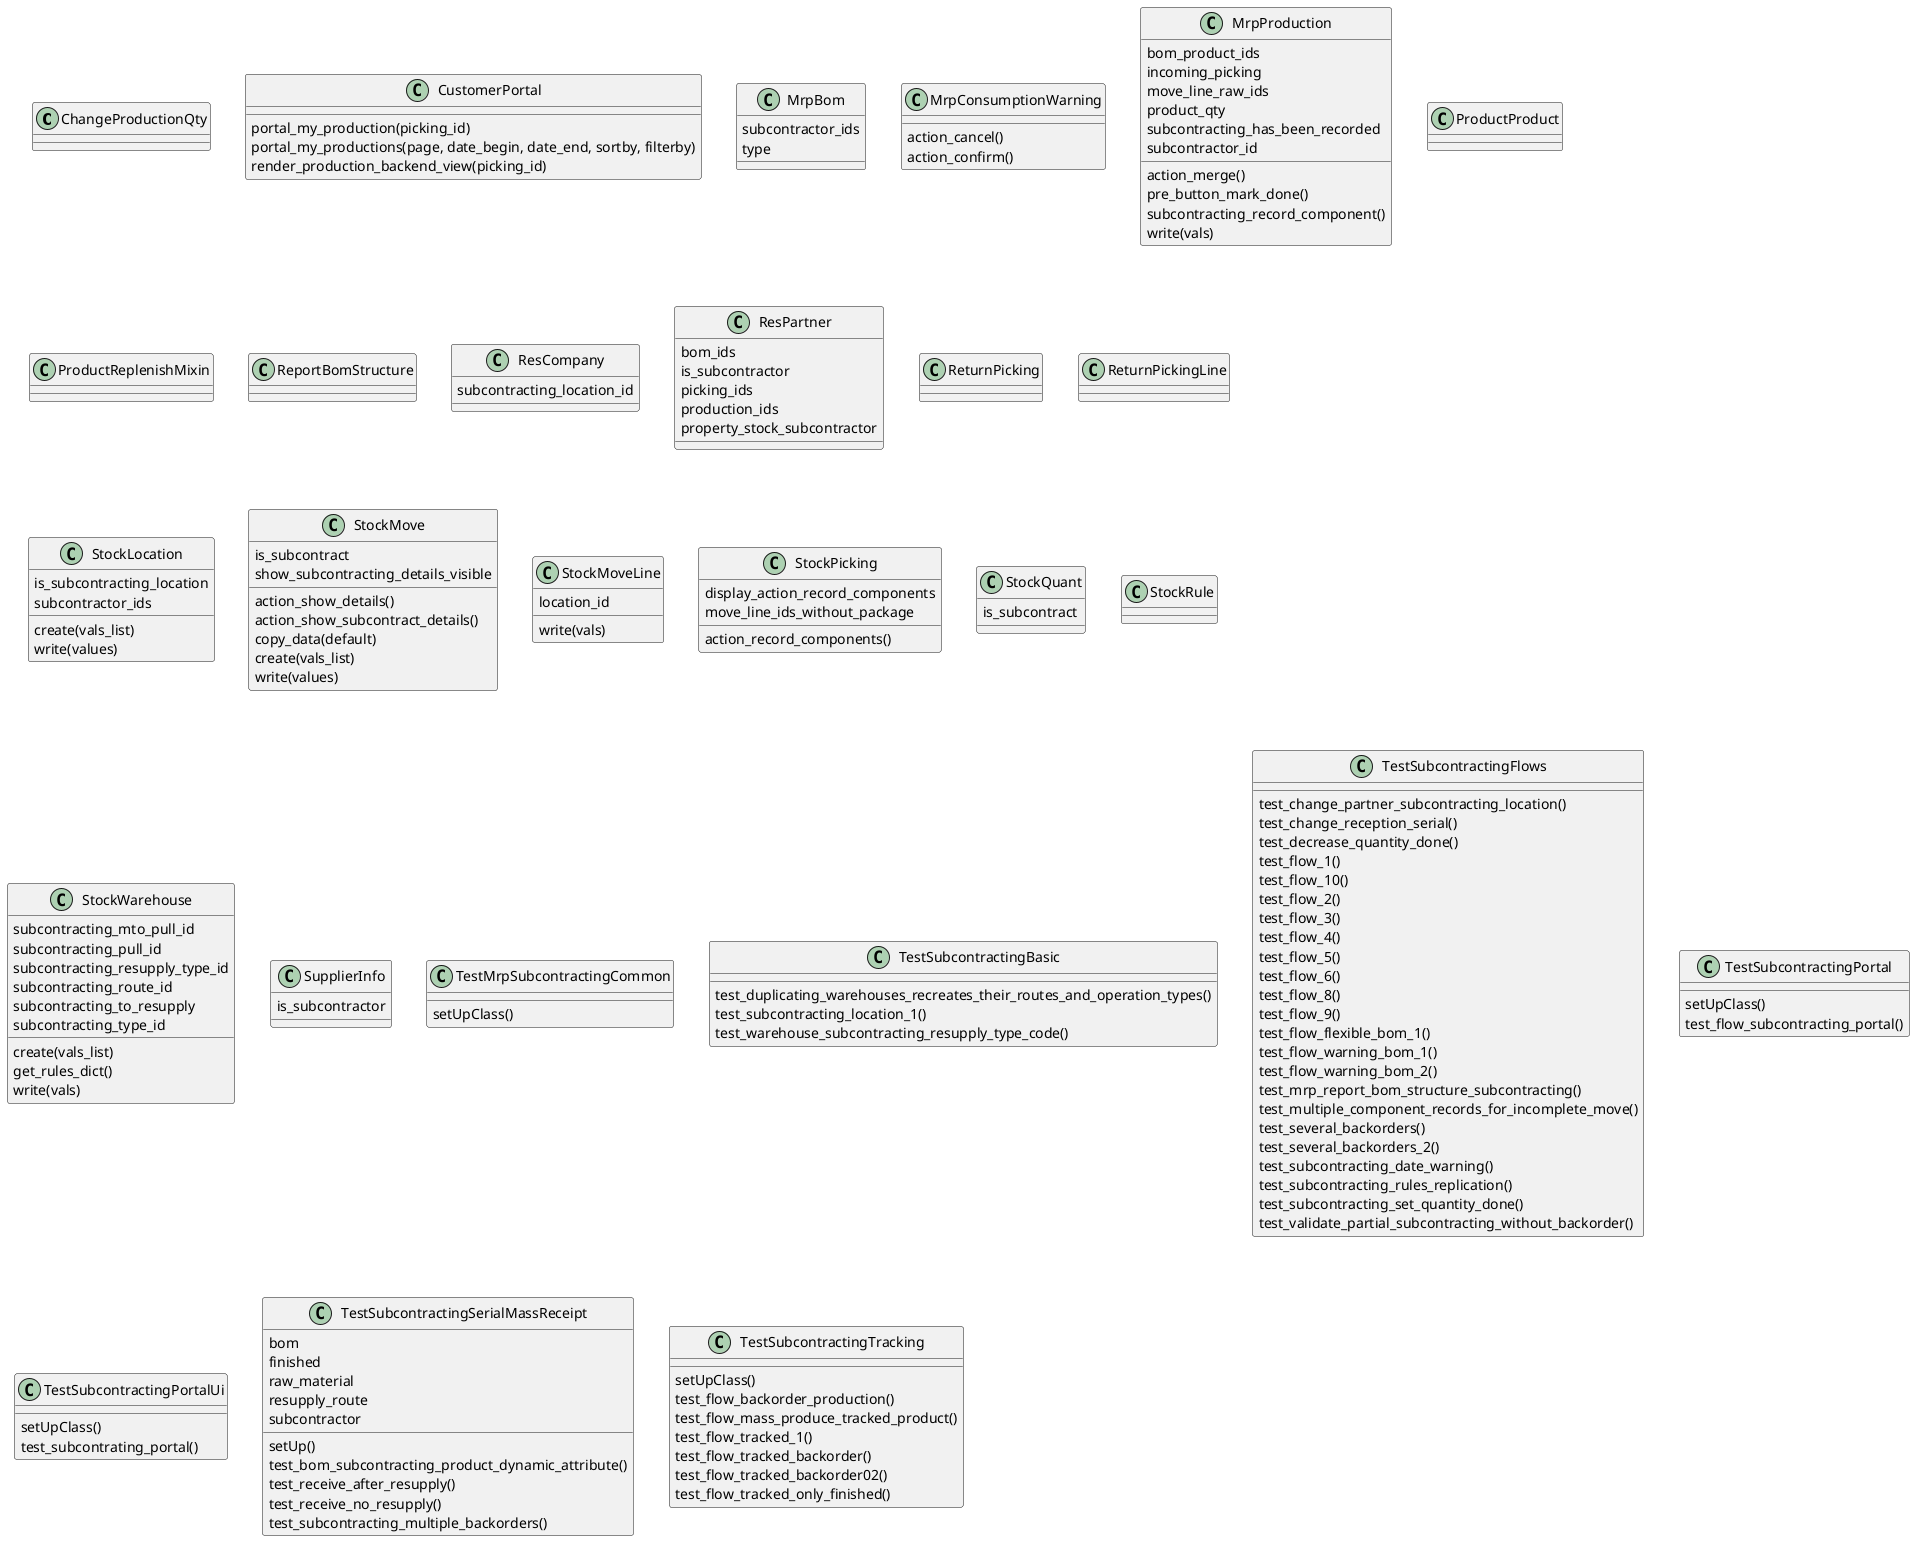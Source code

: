 @startuml classes_mrp_subcontracting
set namespaceSeparator none
class "ChangeProductionQty" as odoo_src.odoo.addons.mrp_subcontracting.wizard.change_production_qty.ChangeProductionQty {
}
class "CustomerPortal" as odoo_src.odoo.addons.mrp_subcontracting.controllers.portal.CustomerPortal {
  portal_my_production(picking_id)
  portal_my_productions(page, date_begin, date_end, sortby, filterby)
  render_production_backend_view(picking_id)
}
class "MrpBom" as odoo_src.odoo.addons.mrp_subcontracting.models.mrp_bom.MrpBom {
  subcontractor_ids
  type
}
class "MrpConsumptionWarning" as odoo_src.odoo.addons.mrp_subcontracting.wizard.mrp_consumption_warning.MrpConsumptionWarning {
  action_cancel()
  action_confirm()
}
class "MrpProduction" as odoo_src.odoo.addons.mrp_subcontracting.models.mrp_production.MrpProduction {
  bom_product_ids
  incoming_picking
  move_line_raw_ids
  product_qty
  subcontracting_has_been_recorded
  subcontractor_id
  action_merge()
  pre_button_mark_done()
  subcontracting_record_component()
  write(vals)
}
class "ProductProduct" as odoo_src.odoo.addons.mrp_subcontracting.models.product.ProductProduct {
}
class "ProductReplenishMixin" as odoo_src.odoo.addons.mrp_subcontracting.models.stock_replenish_mixin.ProductReplenishMixin {
}
class "ReportBomStructure" as odoo_src.odoo.addons.mrp_subcontracting.report.mrp_report_bom_structure.ReportBomStructure {
}
class "ResCompany" as odoo_src.odoo.addons.mrp_subcontracting.models.res_company.ResCompany {
  subcontracting_location_id
}
class "ResPartner" as odoo_src.odoo.addons.mrp_subcontracting.models.res_partner.ResPartner {
  bom_ids
  is_subcontractor
  picking_ids
  production_ids
  property_stock_subcontractor
}
class "ReturnPicking" as odoo_src.odoo.addons.mrp_subcontracting.wizard.stock_picking_return.ReturnPicking {
}
class "ReturnPickingLine" as odoo_src.odoo.addons.mrp_subcontracting.wizard.stock_picking_return.ReturnPickingLine {
}
class "StockLocation" as odoo_src.odoo.addons.mrp_subcontracting.models.stock_location.StockLocation {
  is_subcontracting_location
  subcontractor_ids
  create(vals_list)
  write(values)
}
class "StockMove" as odoo_src.odoo.addons.mrp_subcontracting.models.stock_move.StockMove {
  is_subcontract
  show_subcontracting_details_visible
  action_show_details()
  action_show_subcontract_details()
  copy_data(default)
  create(vals_list)
  write(values)
}
class "StockMoveLine" as odoo_src.odoo.addons.mrp_subcontracting.models.stock_move_line.StockMoveLine {
  location_id
  write(vals)
}
class "StockPicking" as odoo_src.odoo.addons.mrp_subcontracting.models.stock_picking.StockPicking {
  display_action_record_components
  move_line_ids_without_package
  action_record_components()
}
class "StockQuant" as odoo_src.odoo.addons.mrp_subcontracting.models.stock_quant.StockQuant {
  is_subcontract
}
class "StockRule" as odoo_src.odoo.addons.mrp_subcontracting.models.stock_rule.StockRule {
}
class "StockWarehouse" as odoo_src.odoo.addons.mrp_subcontracting.models.stock_warehouse.StockWarehouse {
  subcontracting_mto_pull_id
  subcontracting_pull_id
  subcontracting_resupply_type_id
  subcontracting_route_id
  subcontracting_to_resupply
  subcontracting_type_id
  create(vals_list)
  get_rules_dict()
  write(vals)
}
class "SupplierInfo" as odoo_src.odoo.addons.mrp_subcontracting.models.product.SupplierInfo {
  is_subcontractor
}
class "TestMrpSubcontractingCommon" as odoo_src.odoo.addons.mrp_subcontracting.tests.common.TestMrpSubcontractingCommon {
  setUpClass()
}
class "TestSubcontractingBasic" as odoo_src.odoo.addons.mrp_subcontracting.tests.test_subcontracting.TestSubcontractingBasic {
  test_duplicating_warehouses_recreates_their_routes_and_operation_types()
  test_subcontracting_location_1()
  test_warehouse_subcontracting_resupply_type_code()
}
class "TestSubcontractingFlows" as odoo_src.odoo.addons.mrp_subcontracting.tests.test_subcontracting.TestSubcontractingFlows {
  test_change_partner_subcontracting_location()
  test_change_reception_serial()
  test_decrease_quantity_done()
  test_flow_1()
  test_flow_10()
  test_flow_2()
  test_flow_3()
  test_flow_4()
  test_flow_5()
  test_flow_6()
  test_flow_8()
  test_flow_9()
  test_flow_flexible_bom_1()
  test_flow_warning_bom_1()
  test_flow_warning_bom_2()
  test_mrp_report_bom_structure_subcontracting()
  test_multiple_component_records_for_incomplete_move()
  test_several_backorders()
  test_several_backorders_2()
  test_subcontracting_date_warning()
  test_subcontracting_rules_replication()
  test_subcontracting_set_quantity_done()
  test_validate_partial_subcontracting_without_backorder()
}
class "TestSubcontractingPortal" as odoo_src.odoo.addons.mrp_subcontracting.tests.test_subcontracting.TestSubcontractingPortal {
  setUpClass()
  test_flow_subcontracting_portal()
}
class "TestSubcontractingPortalUi" as odoo_src.odoo.addons.mrp_subcontracting.tests.test_subcontracting_portal_ui.TestSubcontractingPortalUi {
  setUpClass()
  test_subcontrating_portal()
}
class "TestSubcontractingSerialMassReceipt" as odoo_src.odoo.addons.mrp_subcontracting.tests.test_subcontracting.TestSubcontractingSerialMassReceipt {
  bom
  finished
  raw_material
  resupply_route
  subcontractor
  setUp()
  test_bom_subcontracting_product_dynamic_attribute()
  test_receive_after_resupply()
  test_receive_no_resupply()
  test_subcontracting_multiple_backorders()
}
class "TestSubcontractingTracking" as odoo_src.odoo.addons.mrp_subcontracting.tests.test_subcontracting.TestSubcontractingTracking {
  setUpClass()
  test_flow_backorder_production()
  test_flow_mass_produce_tracked_product()
  test_flow_tracked_1()
  test_flow_tracked_backorder()
  test_flow_tracked_backorder02()
  test_flow_tracked_only_finished()
}
@enduml
